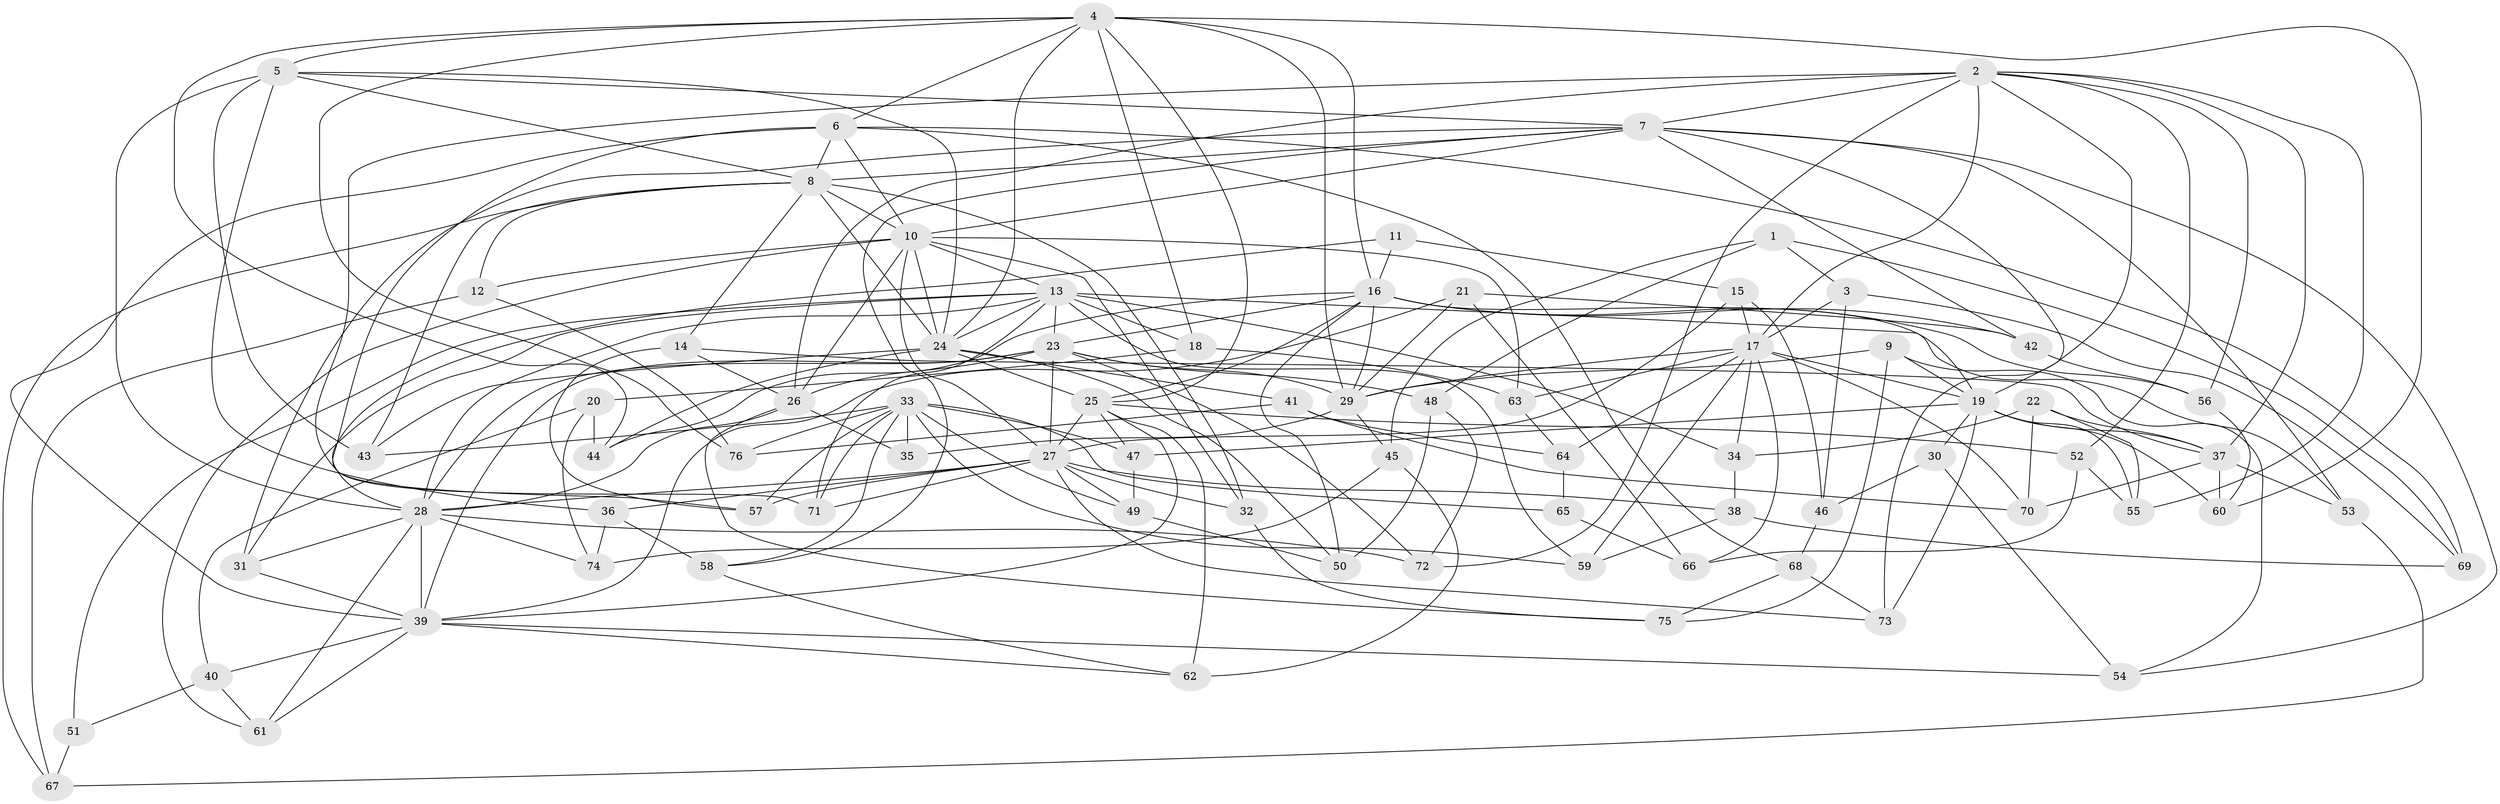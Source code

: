 // original degree distribution, {4: 1.0}
// Generated by graph-tools (version 1.1) at 2025/37/03/09/25 02:37:47]
// undirected, 76 vertices, 207 edges
graph export_dot {
graph [start="1"]
  node [color=gray90,style=filled];
  1;
  2;
  3;
  4;
  5;
  6;
  7;
  8;
  9;
  10;
  11;
  12;
  13;
  14;
  15;
  16;
  17;
  18;
  19;
  20;
  21;
  22;
  23;
  24;
  25;
  26;
  27;
  28;
  29;
  30;
  31;
  32;
  33;
  34;
  35;
  36;
  37;
  38;
  39;
  40;
  41;
  42;
  43;
  44;
  45;
  46;
  47;
  48;
  49;
  50;
  51;
  52;
  53;
  54;
  55;
  56;
  57;
  58;
  59;
  60;
  61;
  62;
  63;
  64;
  65;
  66;
  67;
  68;
  69;
  70;
  71;
  72;
  73;
  74;
  75;
  76;
  1 -- 3 [weight=1.0];
  1 -- 45 [weight=1.0];
  1 -- 48 [weight=1.0];
  1 -- 69 [weight=1.0];
  2 -- 7 [weight=2.0];
  2 -- 17 [weight=1.0];
  2 -- 26 [weight=2.0];
  2 -- 37 [weight=1.0];
  2 -- 52 [weight=1.0];
  2 -- 55 [weight=1.0];
  2 -- 56 [weight=1.0];
  2 -- 71 [weight=1.0];
  2 -- 72 [weight=1.0];
  2 -- 73 [weight=1.0];
  3 -- 17 [weight=1.0];
  3 -- 46 [weight=1.0];
  3 -- 69 [weight=1.0];
  4 -- 5 [weight=1.0];
  4 -- 6 [weight=1.0];
  4 -- 16 [weight=2.0];
  4 -- 18 [weight=1.0];
  4 -- 24 [weight=2.0];
  4 -- 25 [weight=1.0];
  4 -- 29 [weight=1.0];
  4 -- 44 [weight=1.0];
  4 -- 60 [weight=1.0];
  4 -- 76 [weight=1.0];
  5 -- 7 [weight=2.0];
  5 -- 8 [weight=1.0];
  5 -- 24 [weight=1.0];
  5 -- 28 [weight=1.0];
  5 -- 36 [weight=1.0];
  5 -- 43 [weight=1.0];
  6 -- 8 [weight=2.0];
  6 -- 10 [weight=2.0];
  6 -- 39 [weight=2.0];
  6 -- 57 [weight=1.0];
  6 -- 68 [weight=1.0];
  6 -- 69 [weight=1.0];
  7 -- 8 [weight=1.0];
  7 -- 10 [weight=1.0];
  7 -- 19 [weight=1.0];
  7 -- 31 [weight=1.0];
  7 -- 42 [weight=1.0];
  7 -- 53 [weight=1.0];
  7 -- 54 [weight=1.0];
  7 -- 58 [weight=1.0];
  8 -- 10 [weight=1.0];
  8 -- 12 [weight=1.0];
  8 -- 14 [weight=1.0];
  8 -- 24 [weight=2.0];
  8 -- 32 [weight=1.0];
  8 -- 43 [weight=1.0];
  8 -- 67 [weight=1.0];
  9 -- 19 [weight=1.0];
  9 -- 29 [weight=1.0];
  9 -- 54 [weight=1.0];
  9 -- 75 [weight=1.0];
  10 -- 12 [weight=1.0];
  10 -- 13 [weight=1.0];
  10 -- 24 [weight=1.0];
  10 -- 26 [weight=1.0];
  10 -- 27 [weight=1.0];
  10 -- 32 [weight=1.0];
  10 -- 61 [weight=1.0];
  10 -- 63 [weight=1.0];
  11 -- 15 [weight=1.0];
  11 -- 16 [weight=2.0];
  11 -- 28 [weight=1.0];
  12 -- 67 [weight=1.0];
  12 -- 76 [weight=1.0];
  13 -- 18 [weight=1.0];
  13 -- 23 [weight=1.0];
  13 -- 24 [weight=1.0];
  13 -- 28 [weight=1.0];
  13 -- 31 [weight=1.0];
  13 -- 34 [weight=1.0];
  13 -- 51 [weight=2.0];
  13 -- 53 [weight=1.0];
  13 -- 59 [weight=1.0];
  13 -- 71 [weight=1.0];
  14 -- 26 [weight=1.0];
  14 -- 37 [weight=1.0];
  14 -- 57 [weight=1.0];
  15 -- 17 [weight=1.0];
  15 -- 27 [weight=1.0];
  15 -- 46 [weight=1.0];
  16 -- 19 [weight=1.0];
  16 -- 23 [weight=1.0];
  16 -- 25 [weight=1.0];
  16 -- 29 [weight=1.0];
  16 -- 42 [weight=1.0];
  16 -- 44 [weight=1.0];
  16 -- 50 [weight=1.0];
  16 -- 56 [weight=1.0];
  17 -- 19 [weight=1.0];
  17 -- 29 [weight=2.0];
  17 -- 34 [weight=1.0];
  17 -- 59 [weight=1.0];
  17 -- 63 [weight=1.0];
  17 -- 64 [weight=1.0];
  17 -- 66 [weight=1.0];
  17 -- 70 [weight=1.0];
  18 -- 20 [weight=1.0];
  18 -- 63 [weight=1.0];
  19 -- 30 [weight=2.0];
  19 -- 37 [weight=2.0];
  19 -- 47 [weight=1.0];
  19 -- 55 [weight=1.0];
  19 -- 60 [weight=1.0];
  19 -- 73 [weight=1.0];
  20 -- 40 [weight=1.0];
  20 -- 44 [weight=1.0];
  20 -- 74 [weight=1.0];
  21 -- 29 [weight=1.0];
  21 -- 39 [weight=1.0];
  21 -- 42 [weight=1.0];
  21 -- 66 [weight=1.0];
  22 -- 34 [weight=1.0];
  22 -- 37 [weight=1.0];
  22 -- 55 [weight=1.0];
  22 -- 70 [weight=1.0];
  23 -- 26 [weight=1.0];
  23 -- 27 [weight=1.0];
  23 -- 28 [weight=1.0];
  23 -- 29 [weight=2.0];
  23 -- 39 [weight=1.0];
  23 -- 48 [weight=1.0];
  23 -- 72 [weight=1.0];
  24 -- 25 [weight=1.0];
  24 -- 41 [weight=1.0];
  24 -- 43 [weight=1.0];
  24 -- 44 [weight=1.0];
  24 -- 50 [weight=1.0];
  25 -- 27 [weight=1.0];
  25 -- 39 [weight=1.0];
  25 -- 47 [weight=1.0];
  25 -- 52 [weight=1.0];
  25 -- 62 [weight=1.0];
  26 -- 28 [weight=1.0];
  26 -- 35 [weight=1.0];
  26 -- 75 [weight=1.0];
  27 -- 28 [weight=1.0];
  27 -- 32 [weight=1.0];
  27 -- 36 [weight=1.0];
  27 -- 38 [weight=1.0];
  27 -- 49 [weight=1.0];
  27 -- 57 [weight=1.0];
  27 -- 71 [weight=1.0];
  27 -- 73 [weight=1.0];
  28 -- 31 [weight=1.0];
  28 -- 39 [weight=2.0];
  28 -- 61 [weight=1.0];
  28 -- 72 [weight=1.0];
  28 -- 74 [weight=1.0];
  29 -- 35 [weight=1.0];
  29 -- 45 [weight=1.0];
  30 -- 46 [weight=1.0];
  30 -- 54 [weight=1.0];
  31 -- 39 [weight=1.0];
  32 -- 75 [weight=1.0];
  33 -- 35 [weight=2.0];
  33 -- 43 [weight=1.0];
  33 -- 47 [weight=1.0];
  33 -- 49 [weight=1.0];
  33 -- 57 [weight=1.0];
  33 -- 58 [weight=1.0];
  33 -- 59 [weight=1.0];
  33 -- 65 [weight=2.0];
  33 -- 71 [weight=1.0];
  33 -- 76 [weight=1.0];
  34 -- 38 [weight=1.0];
  36 -- 58 [weight=1.0];
  36 -- 74 [weight=1.0];
  37 -- 53 [weight=1.0];
  37 -- 60 [weight=1.0];
  37 -- 70 [weight=1.0];
  38 -- 59 [weight=1.0];
  38 -- 69 [weight=1.0];
  39 -- 40 [weight=1.0];
  39 -- 54 [weight=1.0];
  39 -- 61 [weight=1.0];
  39 -- 62 [weight=1.0];
  40 -- 51 [weight=1.0];
  40 -- 61 [weight=1.0];
  41 -- 64 [weight=1.0];
  41 -- 70 [weight=1.0];
  41 -- 76 [weight=1.0];
  42 -- 56 [weight=1.0];
  45 -- 62 [weight=1.0];
  45 -- 74 [weight=1.0];
  46 -- 68 [weight=1.0];
  47 -- 49 [weight=1.0];
  48 -- 50 [weight=1.0];
  48 -- 72 [weight=1.0];
  49 -- 50 [weight=1.0];
  51 -- 67 [weight=1.0];
  52 -- 55 [weight=1.0];
  52 -- 66 [weight=1.0];
  53 -- 67 [weight=1.0];
  56 -- 60 [weight=1.0];
  58 -- 62 [weight=1.0];
  63 -- 64 [weight=1.0];
  64 -- 65 [weight=1.0];
  65 -- 66 [weight=1.0];
  68 -- 73 [weight=1.0];
  68 -- 75 [weight=1.0];
}
